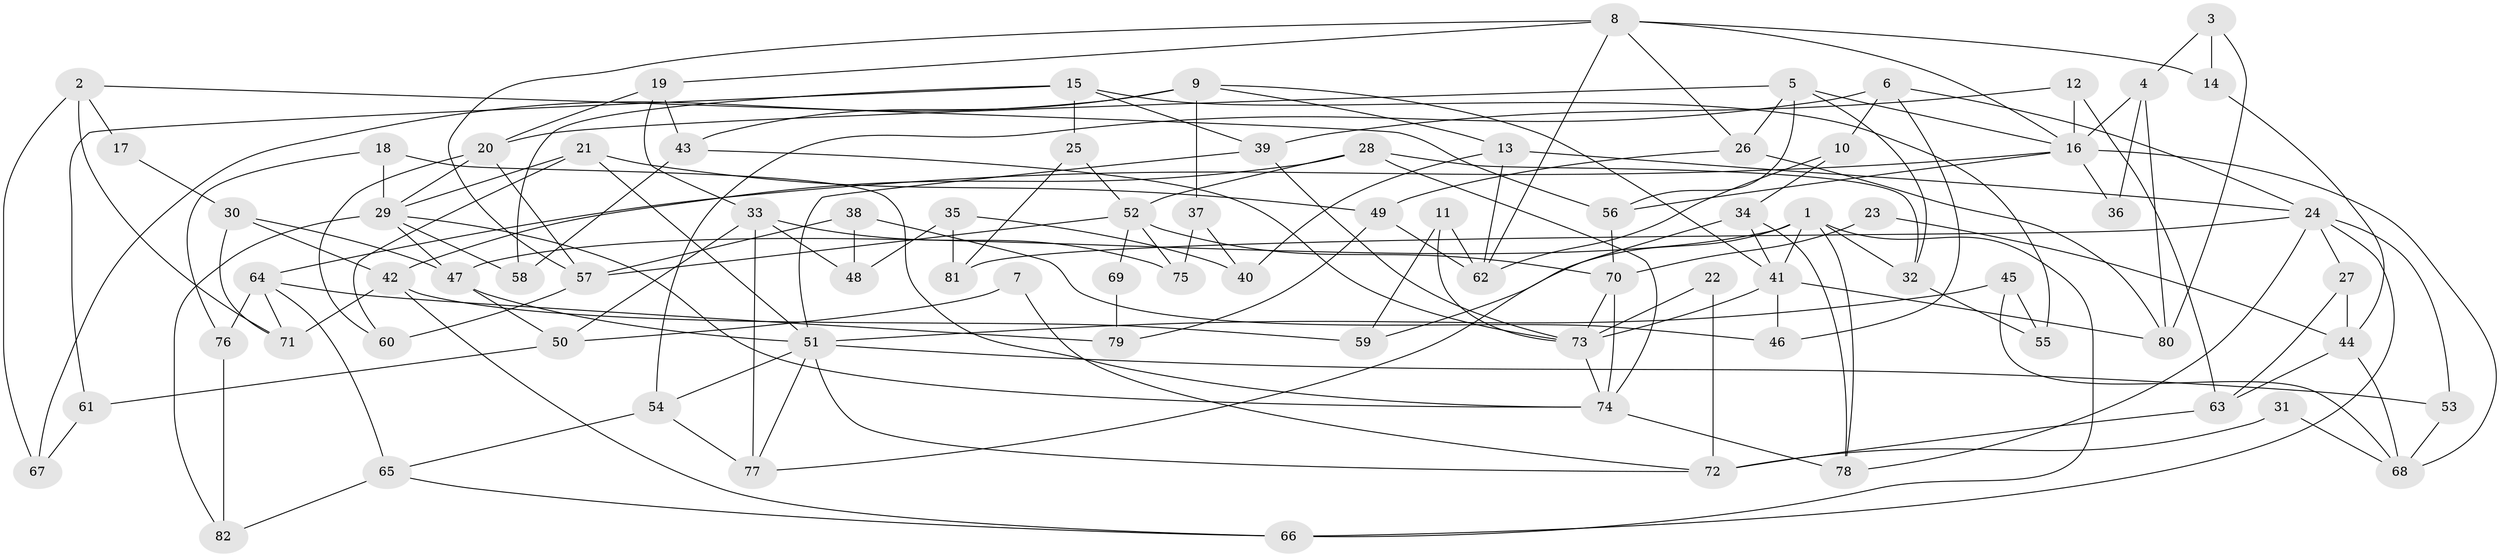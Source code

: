 // Generated by graph-tools (version 1.1) at 2025/11/02/27/25 16:11:22]
// undirected, 82 vertices, 164 edges
graph export_dot {
graph [start="1"]
  node [color=gray90,style=filled];
  1;
  2;
  3;
  4;
  5;
  6;
  7;
  8;
  9;
  10;
  11;
  12;
  13;
  14;
  15;
  16;
  17;
  18;
  19;
  20;
  21;
  22;
  23;
  24;
  25;
  26;
  27;
  28;
  29;
  30;
  31;
  32;
  33;
  34;
  35;
  36;
  37;
  38;
  39;
  40;
  41;
  42;
  43;
  44;
  45;
  46;
  47;
  48;
  49;
  50;
  51;
  52;
  53;
  54;
  55;
  56;
  57;
  58;
  59;
  60;
  61;
  62;
  63;
  64;
  65;
  66;
  67;
  68;
  69;
  70;
  71;
  72;
  73;
  74;
  75;
  76;
  77;
  78;
  79;
  80;
  81;
  82;
  1 -- 32;
  1 -- 66;
  1 -- 41;
  1 -- 47;
  1 -- 59;
  1 -- 78;
  2 -- 71;
  2 -- 56;
  2 -- 17;
  2 -- 67;
  3 -- 14;
  3 -- 80;
  3 -- 4;
  4 -- 16;
  4 -- 36;
  4 -- 80;
  5 -- 20;
  5 -- 26;
  5 -- 16;
  5 -- 32;
  5 -- 56;
  6 -- 10;
  6 -- 54;
  6 -- 24;
  6 -- 46;
  7 -- 72;
  7 -- 50;
  8 -- 62;
  8 -- 16;
  8 -- 14;
  8 -- 19;
  8 -- 26;
  8 -- 57;
  9 -- 43;
  9 -- 13;
  9 -- 37;
  9 -- 41;
  9 -- 67;
  10 -- 34;
  10 -- 62;
  11 -- 59;
  11 -- 73;
  11 -- 62;
  12 -- 16;
  12 -- 39;
  12 -- 63;
  13 -- 24;
  13 -- 62;
  13 -- 40;
  14 -- 44;
  15 -- 58;
  15 -- 61;
  15 -- 25;
  15 -- 39;
  15 -- 55;
  16 -- 56;
  16 -- 36;
  16 -- 64;
  16 -- 68;
  17 -- 30;
  18 -- 76;
  18 -- 29;
  18 -- 74;
  19 -- 33;
  19 -- 20;
  19 -- 43;
  20 -- 57;
  20 -- 29;
  20 -- 60;
  21 -- 29;
  21 -- 51;
  21 -- 49;
  21 -- 60;
  22 -- 72;
  22 -- 73;
  23 -- 70;
  23 -- 44;
  24 -- 78;
  24 -- 27;
  24 -- 53;
  24 -- 66;
  24 -- 81;
  25 -- 52;
  25 -- 81;
  26 -- 80;
  26 -- 49;
  27 -- 63;
  27 -- 44;
  28 -- 52;
  28 -- 32;
  28 -- 42;
  28 -- 74;
  29 -- 74;
  29 -- 47;
  29 -- 58;
  29 -- 82;
  30 -- 42;
  30 -- 47;
  30 -- 71;
  31 -- 68;
  31 -- 72;
  32 -- 55;
  33 -- 77;
  33 -- 48;
  33 -- 50;
  33 -- 75;
  34 -- 41;
  34 -- 78;
  34 -- 77;
  35 -- 40;
  35 -- 81;
  35 -- 48;
  37 -- 75;
  37 -- 40;
  38 -- 46;
  38 -- 57;
  38 -- 48;
  39 -- 73;
  39 -- 51;
  41 -- 46;
  41 -- 73;
  41 -- 80;
  42 -- 66;
  42 -- 59;
  42 -- 71;
  43 -- 73;
  43 -- 58;
  44 -- 68;
  44 -- 63;
  45 -- 51;
  45 -- 68;
  45 -- 55;
  47 -- 50;
  47 -- 51;
  49 -- 62;
  49 -- 79;
  50 -- 61;
  51 -- 53;
  51 -- 54;
  51 -- 72;
  51 -- 77;
  52 -- 70;
  52 -- 57;
  52 -- 69;
  52 -- 75;
  53 -- 68;
  54 -- 77;
  54 -- 65;
  56 -- 70;
  57 -- 60;
  61 -- 67;
  63 -- 72;
  64 -- 71;
  64 -- 65;
  64 -- 76;
  64 -- 79;
  65 -- 66;
  65 -- 82;
  69 -- 79;
  70 -- 74;
  70 -- 73;
  73 -- 74;
  74 -- 78;
  76 -- 82;
}
